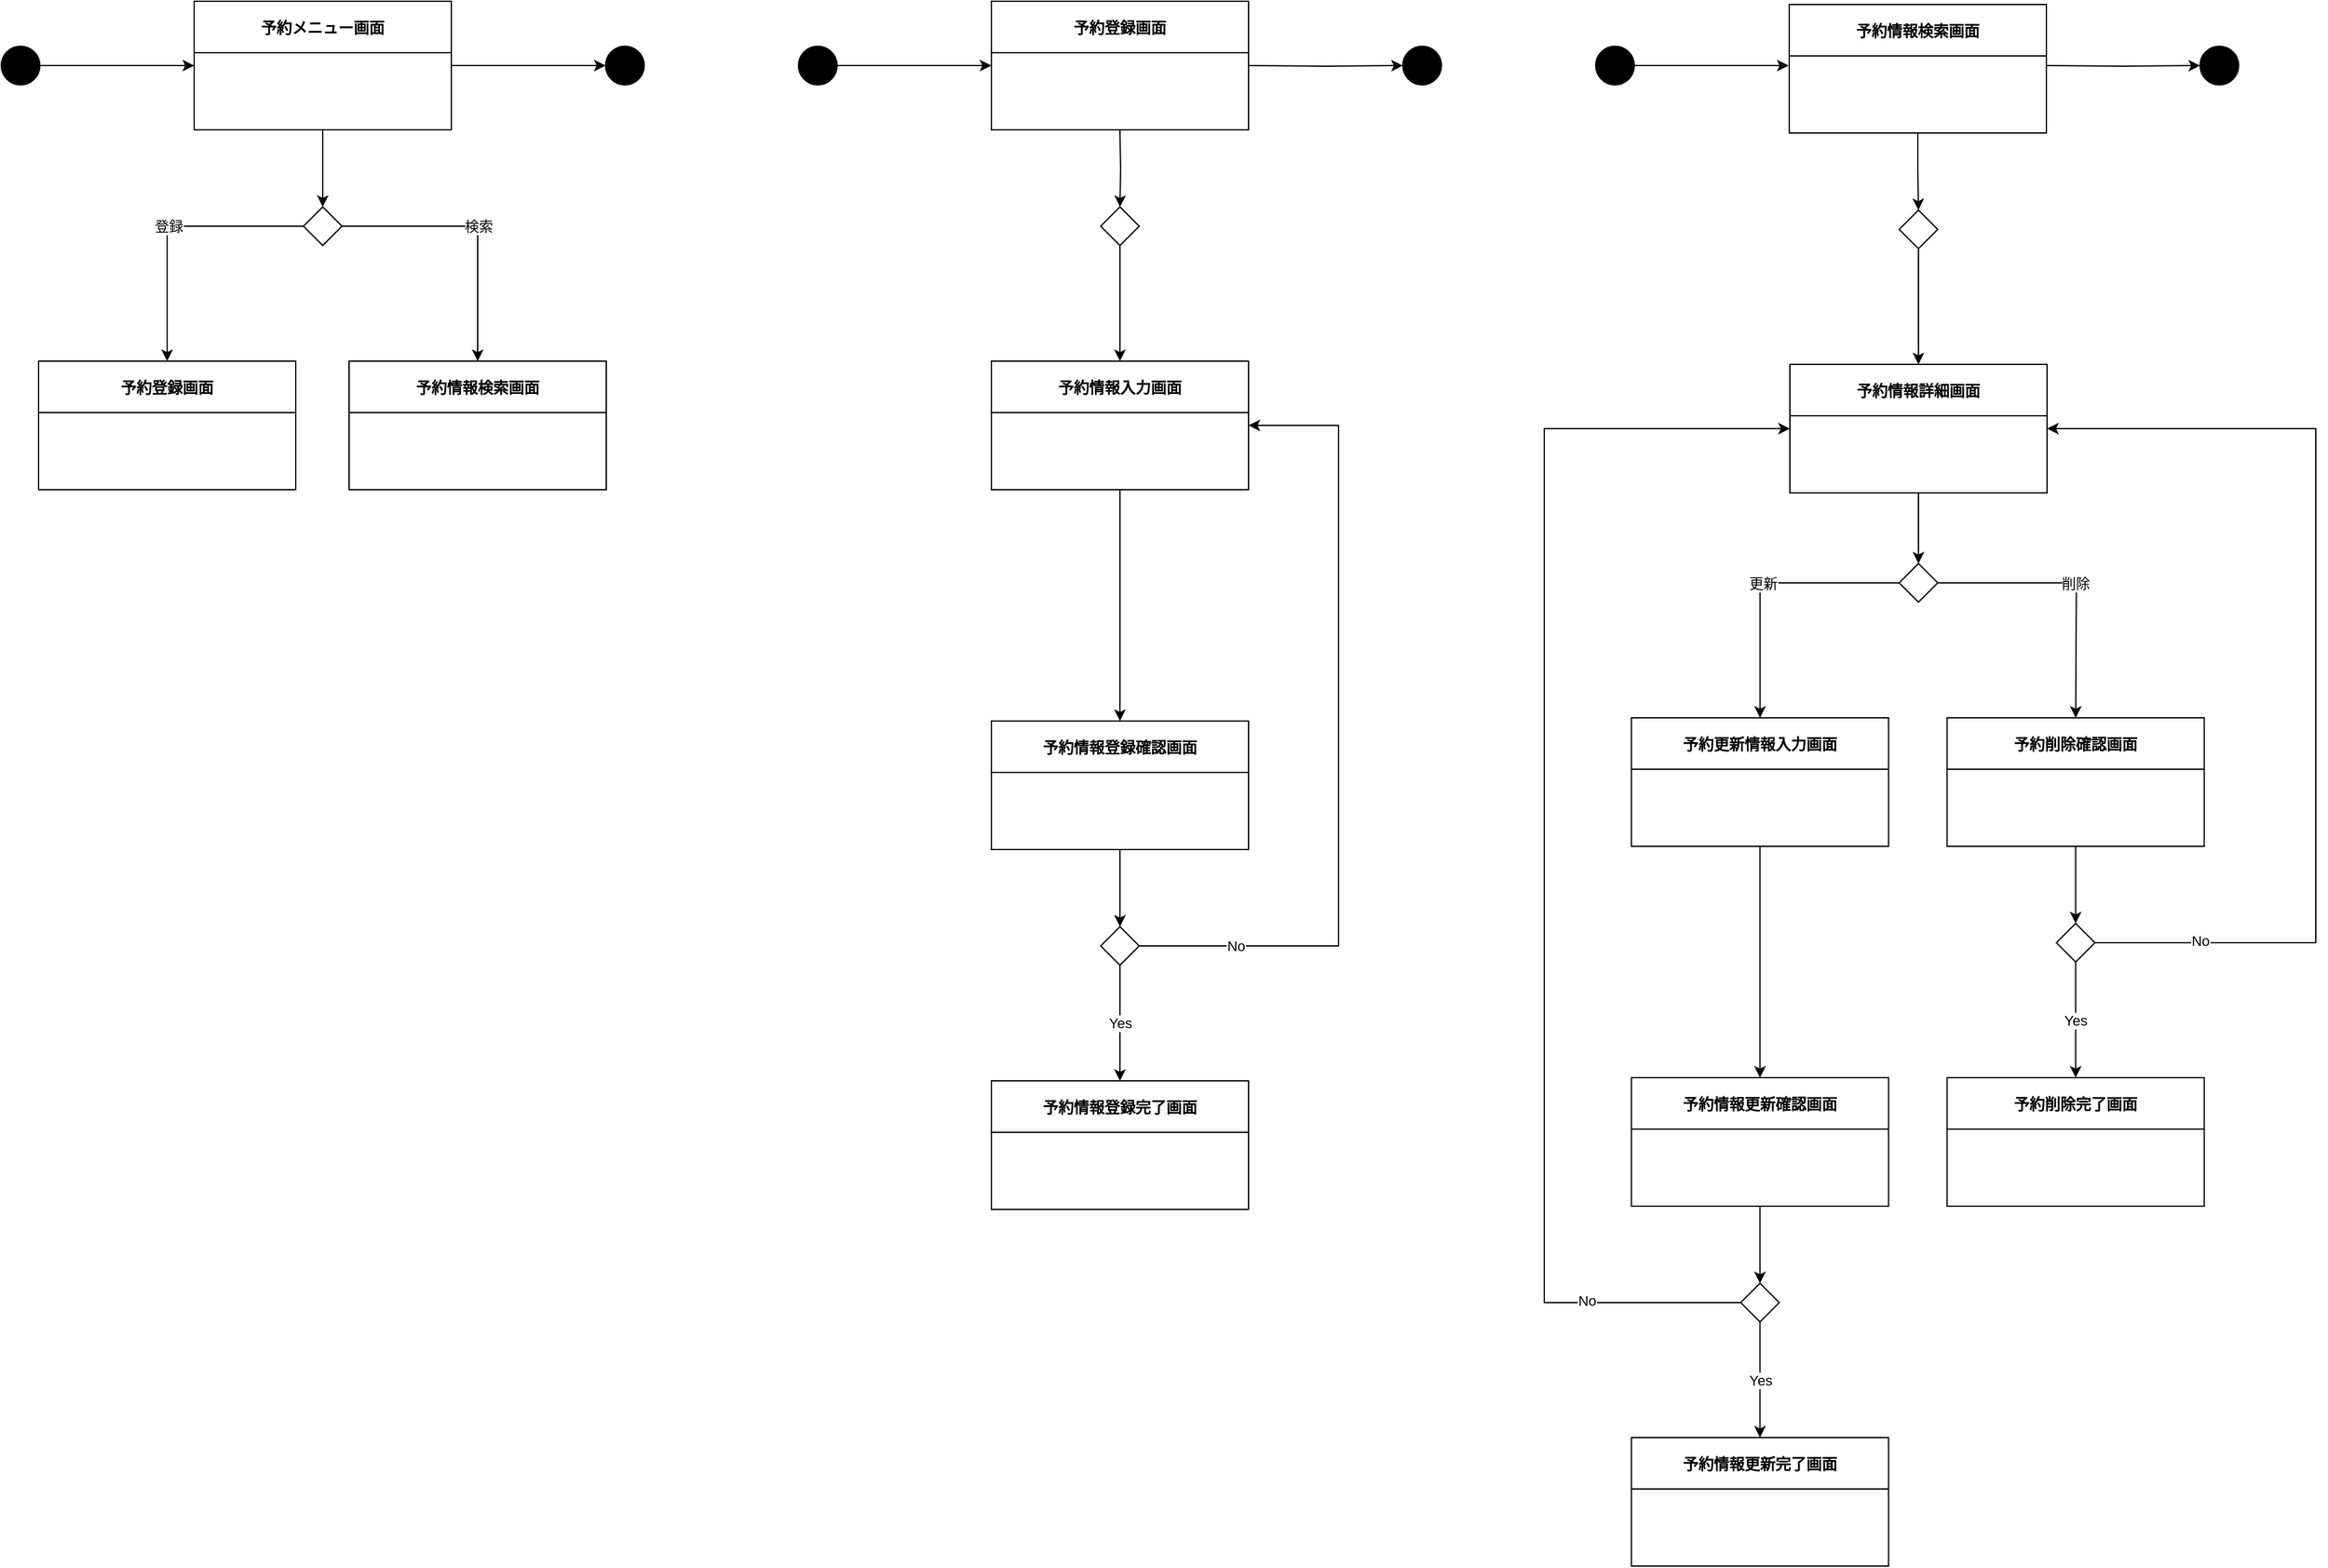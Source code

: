 <mxfile version="18.0.6" type="device"><diagram id="QoiP2612kjrCjkif2vcE" name="ページ1"><mxGraphModel dx="3160" dy="1922" grid="1" gridSize="10" guides="1" tooltips="1" connect="1" arrows="1" fold="1" page="1" pageScale="1" pageWidth="827" pageHeight="1169" math="0" shadow="0"><root><mxCell id="0"/><mxCell id="1" parent="0"/><mxCell id="jsGEg_EdY94bIm6FMxEy-16" style="edgeStyle=orthogonalEdgeStyle;rounded=0;orthogonalLoop=1;jettySize=auto;html=1;" parent="1" source="jsGEg_EdY94bIm6FMxEy-17" target="jsGEg_EdY94bIm6FMxEy-20" edge="1"><mxGeometry relative="1" as="geometry"/></mxCell><mxCell id="jsGEg_EdY94bIm6FMxEy-22" style="edgeStyle=orthogonalEdgeStyle;rounded=0;orthogonalLoop=1;jettySize=auto;html=1;" parent="1" source="jsGEg_EdY94bIm6FMxEy-17" target="jsGEg_EdY94bIm6FMxEy-21" edge="1"><mxGeometry relative="1" as="geometry"/></mxCell><mxCell id="jsGEg_EdY94bIm6FMxEy-17" value="予約メニュー画面" style="swimlane;startSize=40;" parent="1" vertex="1"><mxGeometry x="190" y="40" width="200" height="100" as="geometry"/></mxCell><mxCell id="jsGEg_EdY94bIm6FMxEy-18" style="edgeStyle=orthogonalEdgeStyle;rounded=0;orthogonalLoop=1;jettySize=auto;html=1;entryX=0;entryY=0.5;entryDx=0;entryDy=0;" parent="1" source="jsGEg_EdY94bIm6FMxEy-19" target="jsGEg_EdY94bIm6FMxEy-17" edge="1"><mxGeometry relative="1" as="geometry"/></mxCell><mxCell id="jsGEg_EdY94bIm6FMxEy-19" value="" style="ellipse;whiteSpace=wrap;html=1;aspect=fixed;fillColor=#000000;" parent="1" vertex="1"><mxGeometry x="40" y="75" width="30" height="30" as="geometry"/></mxCell><mxCell id="jsGEg_EdY94bIm6FMxEy-20" value="" style="ellipse;whiteSpace=wrap;html=1;aspect=fixed;fillColor=#000000;" parent="1" vertex="1"><mxGeometry x="510" y="75" width="30" height="30" as="geometry"/></mxCell><mxCell id="jsGEg_EdY94bIm6FMxEy-26" value="検索" style="edgeStyle=orthogonalEdgeStyle;rounded=0;orthogonalLoop=1;jettySize=auto;html=1;" parent="1" source="jsGEg_EdY94bIm6FMxEy-21" target="jsGEg_EdY94bIm6FMxEy-23" edge="1"><mxGeometry relative="1" as="geometry"/></mxCell><mxCell id="jsGEg_EdY94bIm6FMxEy-28" value="登録" style="edgeStyle=orthogonalEdgeStyle;rounded=0;orthogonalLoop=1;jettySize=auto;html=1;" parent="1" source="jsGEg_EdY94bIm6FMxEy-21" target="jsGEg_EdY94bIm6FMxEy-24" edge="1"><mxGeometry relative="1" as="geometry"/></mxCell><mxCell id="jsGEg_EdY94bIm6FMxEy-21" value="" style="rhombus;whiteSpace=wrap;html=1;fillColor=#FFFFFF;" parent="1" vertex="1"><mxGeometry x="275" y="200" width="30" height="30" as="geometry"/></mxCell><mxCell id="jsGEg_EdY94bIm6FMxEy-23" value="予約情報検索画面" style="swimlane;startSize=40;" parent="1" vertex="1"><mxGeometry x="310.5" y="320" width="200" height="100" as="geometry"/></mxCell><mxCell id="jsGEg_EdY94bIm6FMxEy-24" value="予約登録画面" style="swimlane;startSize=40;" parent="1" vertex="1"><mxGeometry x="69" y="320" width="200" height="100" as="geometry"/></mxCell><mxCell id="XCzscn6jKASqAGc7e7GC-1" style="edgeStyle=orthogonalEdgeStyle;rounded=0;orthogonalLoop=1;jettySize=auto;html=1;entryX=0.5;entryY=0;entryDx=0;entryDy=0;" parent="1" source="XCzscn6jKASqAGc7e7GC-2" target="XCzscn6jKASqAGc7e7GC-8" edge="1"><mxGeometry relative="1" as="geometry"/></mxCell><mxCell id="XCzscn6jKASqAGc7e7GC-2" value="予約情報検索画面" style="swimlane;startSize=40;" parent="1" vertex="1"><mxGeometry x="1430.5" y="42.5" width="200" height="100" as="geometry"/></mxCell><mxCell id="XCzscn6jKASqAGc7e7GC-4" value="予約登録画面" style="swimlane;startSize=40;" parent="1" vertex="1"><mxGeometry x="810" y="40" width="200" height="100" as="geometry"/></mxCell><mxCell id="XCzscn6jKASqAGc7e7GC-5" style="edgeStyle=orthogonalEdgeStyle;rounded=0;orthogonalLoop=1;jettySize=auto;html=1;entryX=0.5;entryY=0;entryDx=0;entryDy=0;" parent="1" source="XCzscn6jKASqAGc7e7GC-6" target="XCzscn6jKASqAGc7e7GC-15" edge="1"><mxGeometry relative="1" as="geometry"/></mxCell><mxCell id="XCzscn6jKASqAGc7e7GC-6" value="予約情報詳細画面" style="swimlane;startSize=40;" parent="1" vertex="1"><mxGeometry x="1431" y="322.5" width="200" height="100" as="geometry"/></mxCell><mxCell id="XCzscn6jKASqAGc7e7GC-7" style="edgeStyle=orthogonalEdgeStyle;rounded=0;orthogonalLoop=1;jettySize=auto;html=1;" parent="1" source="XCzscn6jKASqAGc7e7GC-8" target="XCzscn6jKASqAGc7e7GC-6" edge="1"><mxGeometry relative="1" as="geometry"/></mxCell><mxCell id="XCzscn6jKASqAGc7e7GC-8" value="" style="rhombus;whiteSpace=wrap;html=1;fillColor=#FFFFFF;" parent="1" vertex="1"><mxGeometry x="1516" y="202.5" width="30" height="30" as="geometry"/></mxCell><mxCell id="XCzscn6jKASqAGc7e7GC-9" style="edgeStyle=orthogonalEdgeStyle;rounded=0;orthogonalLoop=1;jettySize=auto;html=1;entryX=0.5;entryY=0;entryDx=0;entryDy=0;" parent="1" edge="1"><mxGeometry relative="1" as="geometry"><mxPoint x="1653.25" y="757.5" as="targetPoint"/></mxGeometry></mxCell><mxCell id="H8lt-gCeBrG-_yMt75N8-1" style="edgeStyle=orthogonalEdgeStyle;rounded=0;orthogonalLoop=1;jettySize=auto;html=1;entryX=0.5;entryY=0;entryDx=0;entryDy=0;" edge="1" parent="1" source="XCzscn6jKASqAGc7e7GC-12" target="XCzscn6jKASqAGc7e7GC-19"><mxGeometry relative="1" as="geometry"/></mxCell><mxCell id="XCzscn6jKASqAGc7e7GC-12" value="予約更新情報入力画面" style="swimlane;startSize=40;" parent="1" vertex="1"><mxGeometry x="1307.75" y="597.5" width="200" height="100" as="geometry"/></mxCell><mxCell id="XCzscn6jKASqAGc7e7GC-13" value="更新" style="edgeStyle=orthogonalEdgeStyle;rounded=0;orthogonalLoop=1;jettySize=auto;html=1;" parent="1" source="XCzscn6jKASqAGc7e7GC-15" target="XCzscn6jKASqAGc7e7GC-12" edge="1"><mxGeometry relative="1" as="geometry"/></mxCell><mxCell id="XCzscn6jKASqAGc7e7GC-14" value="削除" style="edgeStyle=orthogonalEdgeStyle;rounded=0;orthogonalLoop=1;jettySize=auto;html=1;" parent="1" source="XCzscn6jKASqAGc7e7GC-15" edge="1"><mxGeometry relative="1" as="geometry"><mxPoint x="1653.3" y="597.5" as="targetPoint"/></mxGeometry></mxCell><mxCell id="XCzscn6jKASqAGc7e7GC-15" value="" style="rhombus;whiteSpace=wrap;html=1;fillColor=#FFFFFF;" parent="1" vertex="1"><mxGeometry x="1516" y="477.5" width="30" height="30" as="geometry"/></mxCell><mxCell id="XCzscn6jKASqAGc7e7GC-16" style="edgeStyle=orthogonalEdgeStyle;rounded=0;orthogonalLoop=1;jettySize=auto;html=1;entryX=0.5;entryY=0;entryDx=0;entryDy=0;" parent="1" source="XCzscn6jKASqAGc7e7GC-17" target="XCzscn6jKASqAGc7e7GC-29" edge="1"><mxGeometry relative="1" as="geometry"/></mxCell><mxCell id="XCzscn6jKASqAGc7e7GC-17" value="予約削除確認画面" style="swimlane;startSize=40;" parent="1" vertex="1"><mxGeometry x="1553.25" y="597.5" width="200" height="100" as="geometry"/></mxCell><mxCell id="XCzscn6jKASqAGc7e7GC-18" style="edgeStyle=orthogonalEdgeStyle;rounded=0;orthogonalLoop=1;jettySize=auto;html=1;entryX=0.5;entryY=0;entryDx=0;entryDy=0;" parent="1" source="XCzscn6jKASqAGc7e7GC-19" target="XCzscn6jKASqAGc7e7GC-27" edge="1"><mxGeometry relative="1" as="geometry"/></mxCell><mxCell id="XCzscn6jKASqAGc7e7GC-19" value="予約情報更新確認画面" style="swimlane;startSize=40;" parent="1" vertex="1"><mxGeometry x="1307.75" y="877.5" width="200" height="100" as="geometry"/></mxCell><mxCell id="XCzscn6jKASqAGc7e7GC-24" value="予約削除完了画面" style="swimlane;startSize=40;" parent="1" vertex="1"><mxGeometry x="1553.25" y="877.5" width="200" height="100" as="geometry"/></mxCell><mxCell id="XCzscn6jKASqAGc7e7GC-25" value="予約情報更新完了画面" style="swimlane;startSize=40;" parent="1" vertex="1"><mxGeometry x="1307.75" y="1157.5" width="200" height="100" as="geometry"/></mxCell><mxCell id="XCzscn6jKASqAGc7e7GC-26" value="Yes" style="edgeStyle=orthogonalEdgeStyle;rounded=0;orthogonalLoop=1;jettySize=auto;html=1;" parent="1" source="XCzscn6jKASqAGc7e7GC-27" target="XCzscn6jKASqAGc7e7GC-25" edge="1"><mxGeometry relative="1" as="geometry"/></mxCell><mxCell id="lypsw3_geh-cqSqA2rAO-3" value="No" style="edgeStyle=orthogonalEdgeStyle;rounded=0;orthogonalLoop=1;jettySize=auto;html=1;entryX=0;entryY=0.5;entryDx=0;entryDy=0;" parent="1" source="XCzscn6jKASqAGc7e7GC-27" target="XCzscn6jKASqAGc7e7GC-6" edge="1"><mxGeometry x="-0.767" y="-2" relative="1" as="geometry"><Array as="points"><mxPoint x="1240" y="1053"/><mxPoint x="1240" y="373"/></Array><mxPoint as="offset"/></mxGeometry></mxCell><mxCell id="XCzscn6jKASqAGc7e7GC-27" value="" style="rhombus;whiteSpace=wrap;html=1;fillColor=#FFFFFF;" parent="1" vertex="1"><mxGeometry x="1392.75" y="1037.5" width="30" height="30" as="geometry"/></mxCell><mxCell id="XCzscn6jKASqAGc7e7GC-28" value="Yes" style="edgeStyle=orthogonalEdgeStyle;rounded=0;orthogonalLoop=1;jettySize=auto;html=1;" parent="1" source="XCzscn6jKASqAGc7e7GC-29" target="XCzscn6jKASqAGc7e7GC-24" edge="1"><mxGeometry relative="1" as="geometry"/></mxCell><mxCell id="lypsw3_geh-cqSqA2rAO-1" value="No" style="edgeStyle=orthogonalEdgeStyle;rounded=0;orthogonalLoop=1;jettySize=auto;html=1;entryX=1;entryY=0.5;entryDx=0;entryDy=0;" parent="1" source="XCzscn6jKASqAGc7e7GC-29" target="XCzscn6jKASqAGc7e7GC-6" edge="1"><mxGeometry x="-0.791" y="3" relative="1" as="geometry"><Array as="points"><mxPoint x="1840" y="773"/><mxPoint x="1840" y="373"/></Array><mxPoint y="1" as="offset"/></mxGeometry></mxCell><mxCell id="XCzscn6jKASqAGc7e7GC-29" value="" style="rhombus;whiteSpace=wrap;html=1;fillColor=#FFFFFF;" parent="1" vertex="1"><mxGeometry x="1638.25" y="757.5" width="30" height="30" as="geometry"/></mxCell><mxCell id="XCzscn6jKASqAGc7e7GC-30" style="edgeStyle=orthogonalEdgeStyle;rounded=0;orthogonalLoop=1;jettySize=auto;html=1;" parent="1" source="XCzscn6jKASqAGc7e7GC-31" target="XCzscn6jKASqAGc7e7GC-34" edge="1"><mxGeometry relative="1" as="geometry"/></mxCell><mxCell id="XCzscn6jKASqAGc7e7GC-31" value="予約情報登録確認画面" style="swimlane;startSize=40;" parent="1" vertex="1"><mxGeometry x="810" y="600" width="200" height="100" as="geometry"/></mxCell><mxCell id="XCzscn6jKASqAGc7e7GC-32" value="予約情報登録完了画面" style="swimlane;startSize=40;" parent="1" vertex="1"><mxGeometry x="810" y="880" width="200" height="100" as="geometry"/></mxCell><mxCell id="XCzscn6jKASqAGc7e7GC-33" value="Yes" style="edgeStyle=orthogonalEdgeStyle;rounded=0;orthogonalLoop=1;jettySize=auto;html=1;" parent="1" source="XCzscn6jKASqAGc7e7GC-34" target="XCzscn6jKASqAGc7e7GC-32" edge="1"><mxGeometry relative="1" as="geometry"/></mxCell><mxCell id="2RwAdVcxACx5goga46aV-1" value="No" style="edgeStyle=orthogonalEdgeStyle;rounded=0;orthogonalLoop=1;jettySize=auto;html=1;entryX=1;entryY=0.5;entryDx=0;entryDy=0;" parent="1" source="XCzscn6jKASqAGc7e7GC-34" target="IsVXI25iwFbDf1-JshIw-6" edge="1"><mxGeometry x="-0.762" relative="1" as="geometry"><Array as="points"><mxPoint x="1080" y="775"/><mxPoint x="1080" y="370"/></Array><mxPoint as="offset"/></mxGeometry></mxCell><mxCell id="XCzscn6jKASqAGc7e7GC-34" value="" style="rhombus;whiteSpace=wrap;html=1;fillColor=#FFFFFF;" parent="1" vertex="1"><mxGeometry x="895" y="760" width="30" height="30" as="geometry"/></mxCell><mxCell id="XCzscn6jKASqAGc7e7GC-37" style="edgeStyle=orthogonalEdgeStyle;rounded=0;orthogonalLoop=1;jettySize=auto;html=1;" parent="1" target="XCzscn6jKASqAGc7e7GC-41" edge="1"><mxGeometry relative="1" as="geometry"><mxPoint x="1010" y="90" as="sourcePoint"/></mxGeometry></mxCell><mxCell id="XCzscn6jKASqAGc7e7GC-39" style="edgeStyle=orthogonalEdgeStyle;rounded=0;orthogonalLoop=1;jettySize=auto;html=1;entryX=0;entryY=0.5;entryDx=0;entryDy=0;" parent="1" source="XCzscn6jKASqAGc7e7GC-40" edge="1"><mxGeometry relative="1" as="geometry"><mxPoint x="810" y="90" as="targetPoint"/></mxGeometry></mxCell><mxCell id="XCzscn6jKASqAGc7e7GC-40" value="" style="ellipse;whiteSpace=wrap;html=1;aspect=fixed;fillColor=#000000;" parent="1" vertex="1"><mxGeometry x="660" y="75" width="30" height="30" as="geometry"/></mxCell><mxCell id="XCzscn6jKASqAGc7e7GC-41" value="" style="ellipse;whiteSpace=wrap;html=1;aspect=fixed;fillColor=#000000;" parent="1" vertex="1"><mxGeometry x="1130" y="75" width="30" height="30" as="geometry"/></mxCell><mxCell id="XCzscn6jKASqAGc7e7GC-45" style="edgeStyle=orthogonalEdgeStyle;rounded=0;orthogonalLoop=1;jettySize=auto;html=1;" parent="1" target="XCzscn6jKASqAGc7e7GC-48" edge="1"><mxGeometry relative="1" as="geometry"><mxPoint x="1630" y="90" as="sourcePoint"/></mxGeometry></mxCell><mxCell id="XCzscn6jKASqAGc7e7GC-46" style="edgeStyle=orthogonalEdgeStyle;rounded=0;orthogonalLoop=1;jettySize=auto;html=1;entryX=0;entryY=0.5;entryDx=0;entryDy=0;" parent="1" source="XCzscn6jKASqAGc7e7GC-47" edge="1"><mxGeometry relative="1" as="geometry"><mxPoint x="1430" y="90" as="targetPoint"/></mxGeometry></mxCell><mxCell id="XCzscn6jKASqAGc7e7GC-47" value="" style="ellipse;whiteSpace=wrap;html=1;aspect=fixed;fillColor=#000000;" parent="1" vertex="1"><mxGeometry x="1280" y="75" width="30" height="30" as="geometry"/></mxCell><mxCell id="XCzscn6jKASqAGc7e7GC-48" value="" style="ellipse;whiteSpace=wrap;html=1;aspect=fixed;fillColor=#000000;" parent="1" vertex="1"><mxGeometry x="1750" y="75" width="30" height="30" as="geometry"/></mxCell><mxCell id="IsVXI25iwFbDf1-JshIw-5" style="edgeStyle=orthogonalEdgeStyle;rounded=0;orthogonalLoop=1;jettySize=auto;html=1;" parent="1" target="IsVXI25iwFbDf1-JshIw-8" edge="1"><mxGeometry relative="1" as="geometry"><mxPoint x="910" y="140" as="sourcePoint"/></mxGeometry></mxCell><mxCell id="H8lt-gCeBrG-_yMt75N8-2" style="edgeStyle=orthogonalEdgeStyle;rounded=0;orthogonalLoop=1;jettySize=auto;html=1;entryX=0.5;entryY=0;entryDx=0;entryDy=0;" edge="1" parent="1" source="IsVXI25iwFbDf1-JshIw-6" target="XCzscn6jKASqAGc7e7GC-31"><mxGeometry relative="1" as="geometry"/></mxCell><mxCell id="IsVXI25iwFbDf1-JshIw-6" value="予約情報入力画面" style="swimlane;startSize=40;" parent="1" vertex="1"><mxGeometry x="810" y="320" width="200" height="100" as="geometry"/></mxCell><mxCell id="IsVXI25iwFbDf1-JshIw-7" style="edgeStyle=orthogonalEdgeStyle;rounded=0;orthogonalLoop=1;jettySize=auto;html=1;" parent="1" source="IsVXI25iwFbDf1-JshIw-8" target="IsVXI25iwFbDf1-JshIw-6" edge="1"><mxGeometry relative="1" as="geometry"/></mxCell><mxCell id="IsVXI25iwFbDf1-JshIw-8" value="" style="rhombus;whiteSpace=wrap;html=1;fillColor=#FFFFFF;" parent="1" vertex="1"><mxGeometry x="895" y="200" width="30" height="30" as="geometry"/></mxCell></root></mxGraphModel></diagram></mxfile>